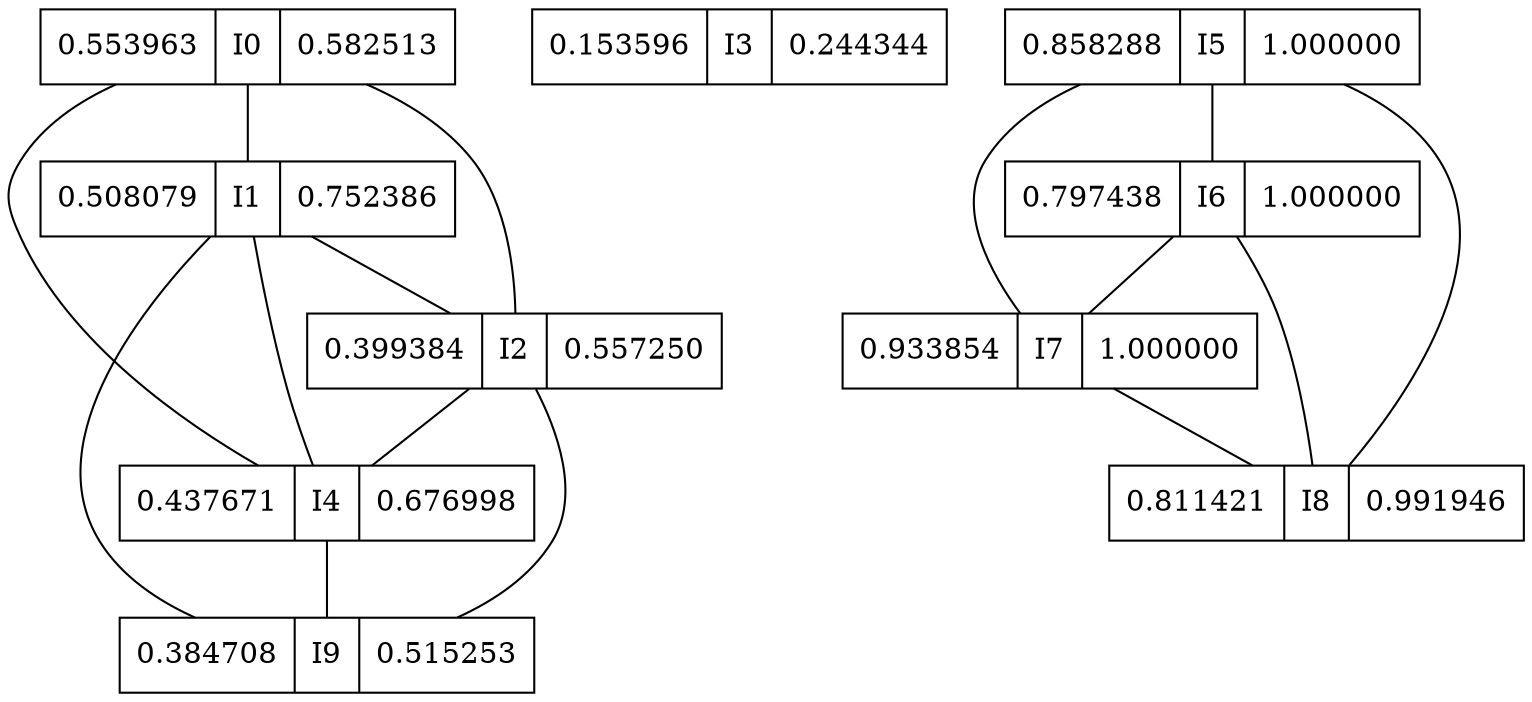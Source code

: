 graph IntervalGraph {
struct0 [shape=record, label="0.553963|I0|0.582513"]
struct1 [shape=record, label="0.508079|I1|0.752386"]
struct2 [shape=record, label="0.399384|I2|0.557250"]
struct3 [shape=record, label="0.153596|I3|0.244344"]
struct4 [shape=record, label="0.437671|I4|0.676998"]
struct5 [shape=record, label="0.858288|I5|1.000000"]
struct6 [shape=record, label="0.797438|I6|1.000000"]
struct7 [shape=record, label="0.933854|I7|1.000000"]
struct8 [shape=record, label="0.811421|I8|0.991946"]
struct9 [shape=record, label="0.384708|I9|0.515253"]
 struct0 -- struct1;
 struct0 -- struct2;
 struct0 -- struct4;
 struct1 -- struct2;
 struct1 -- struct4;
 struct1 -- struct9;
 struct2 -- struct4;
 struct2 -- struct9;
 struct3;
 struct4 -- struct9;
 struct5 -- struct6;
 struct5 -- struct7;
 struct5 -- struct8;
 struct6 -- struct7;
 struct6 -- struct8;
 struct7 -- struct8;
 struct8;
 struct9;
}
